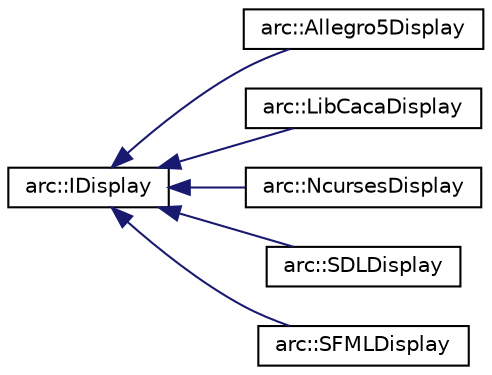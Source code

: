 digraph "Graphical Class Hierarchy"
{
 // LATEX_PDF_SIZE
  edge [fontname="Helvetica",fontsize="10",labelfontname="Helvetica",labelfontsize="10"];
  node [fontname="Helvetica",fontsize="10",shape=record];
  rankdir="LR";
  Node0 [label="arc::IDisplay",height=0.2,width=0.4,color="black", fillcolor="white", style="filled",URL="$classarc_1_1IDisplay.html",tooltip="Interface for a display library."];
  Node0 -> Node1 [dir="back",color="midnightblue",fontsize="10",style="solid",fontname="Helvetica"];
  Node1 [label="arc::Allegro5Display",height=0.2,width=0.4,color="black", fillcolor="white", style="filled",URL="$classarc_1_1Allegro5Display.html",tooltip="Allegro5 Display library."];
  Node0 -> Node2 [dir="back",color="midnightblue",fontsize="10",style="solid",fontname="Helvetica"];
  Node2 [label="arc::LibCacaDisplay",height=0.2,width=0.4,color="black", fillcolor="white", style="filled",URL="$classarc_1_1LibCacaDisplay.html",tooltip="LibCaca Display library."];
  Node0 -> Node3 [dir="back",color="midnightblue",fontsize="10",style="solid",fontname="Helvetica"];
  Node3 [label="arc::NcursesDisplay",height=0.2,width=0.4,color="black", fillcolor="white", style="filled",URL="$classarc_1_1NcursesDisplay.html",tooltip="Ncurses Display library."];
  Node0 -> Node4 [dir="back",color="midnightblue",fontsize="10",style="solid",fontname="Helvetica"];
  Node4 [label="arc::SDLDisplay",height=0.2,width=0.4,color="black", fillcolor="white", style="filled",URL="$classarc_1_1SDLDisplay.html",tooltip="SDL2 Display library."];
  Node0 -> Node5 [dir="back",color="midnightblue",fontsize="10",style="solid",fontname="Helvetica"];
  Node5 [label="arc::SFMLDisplay",height=0.2,width=0.4,color="black", fillcolor="white", style="filled",URL="$classarc_1_1SFMLDisplay.html",tooltip="SFML Display library."];
}
